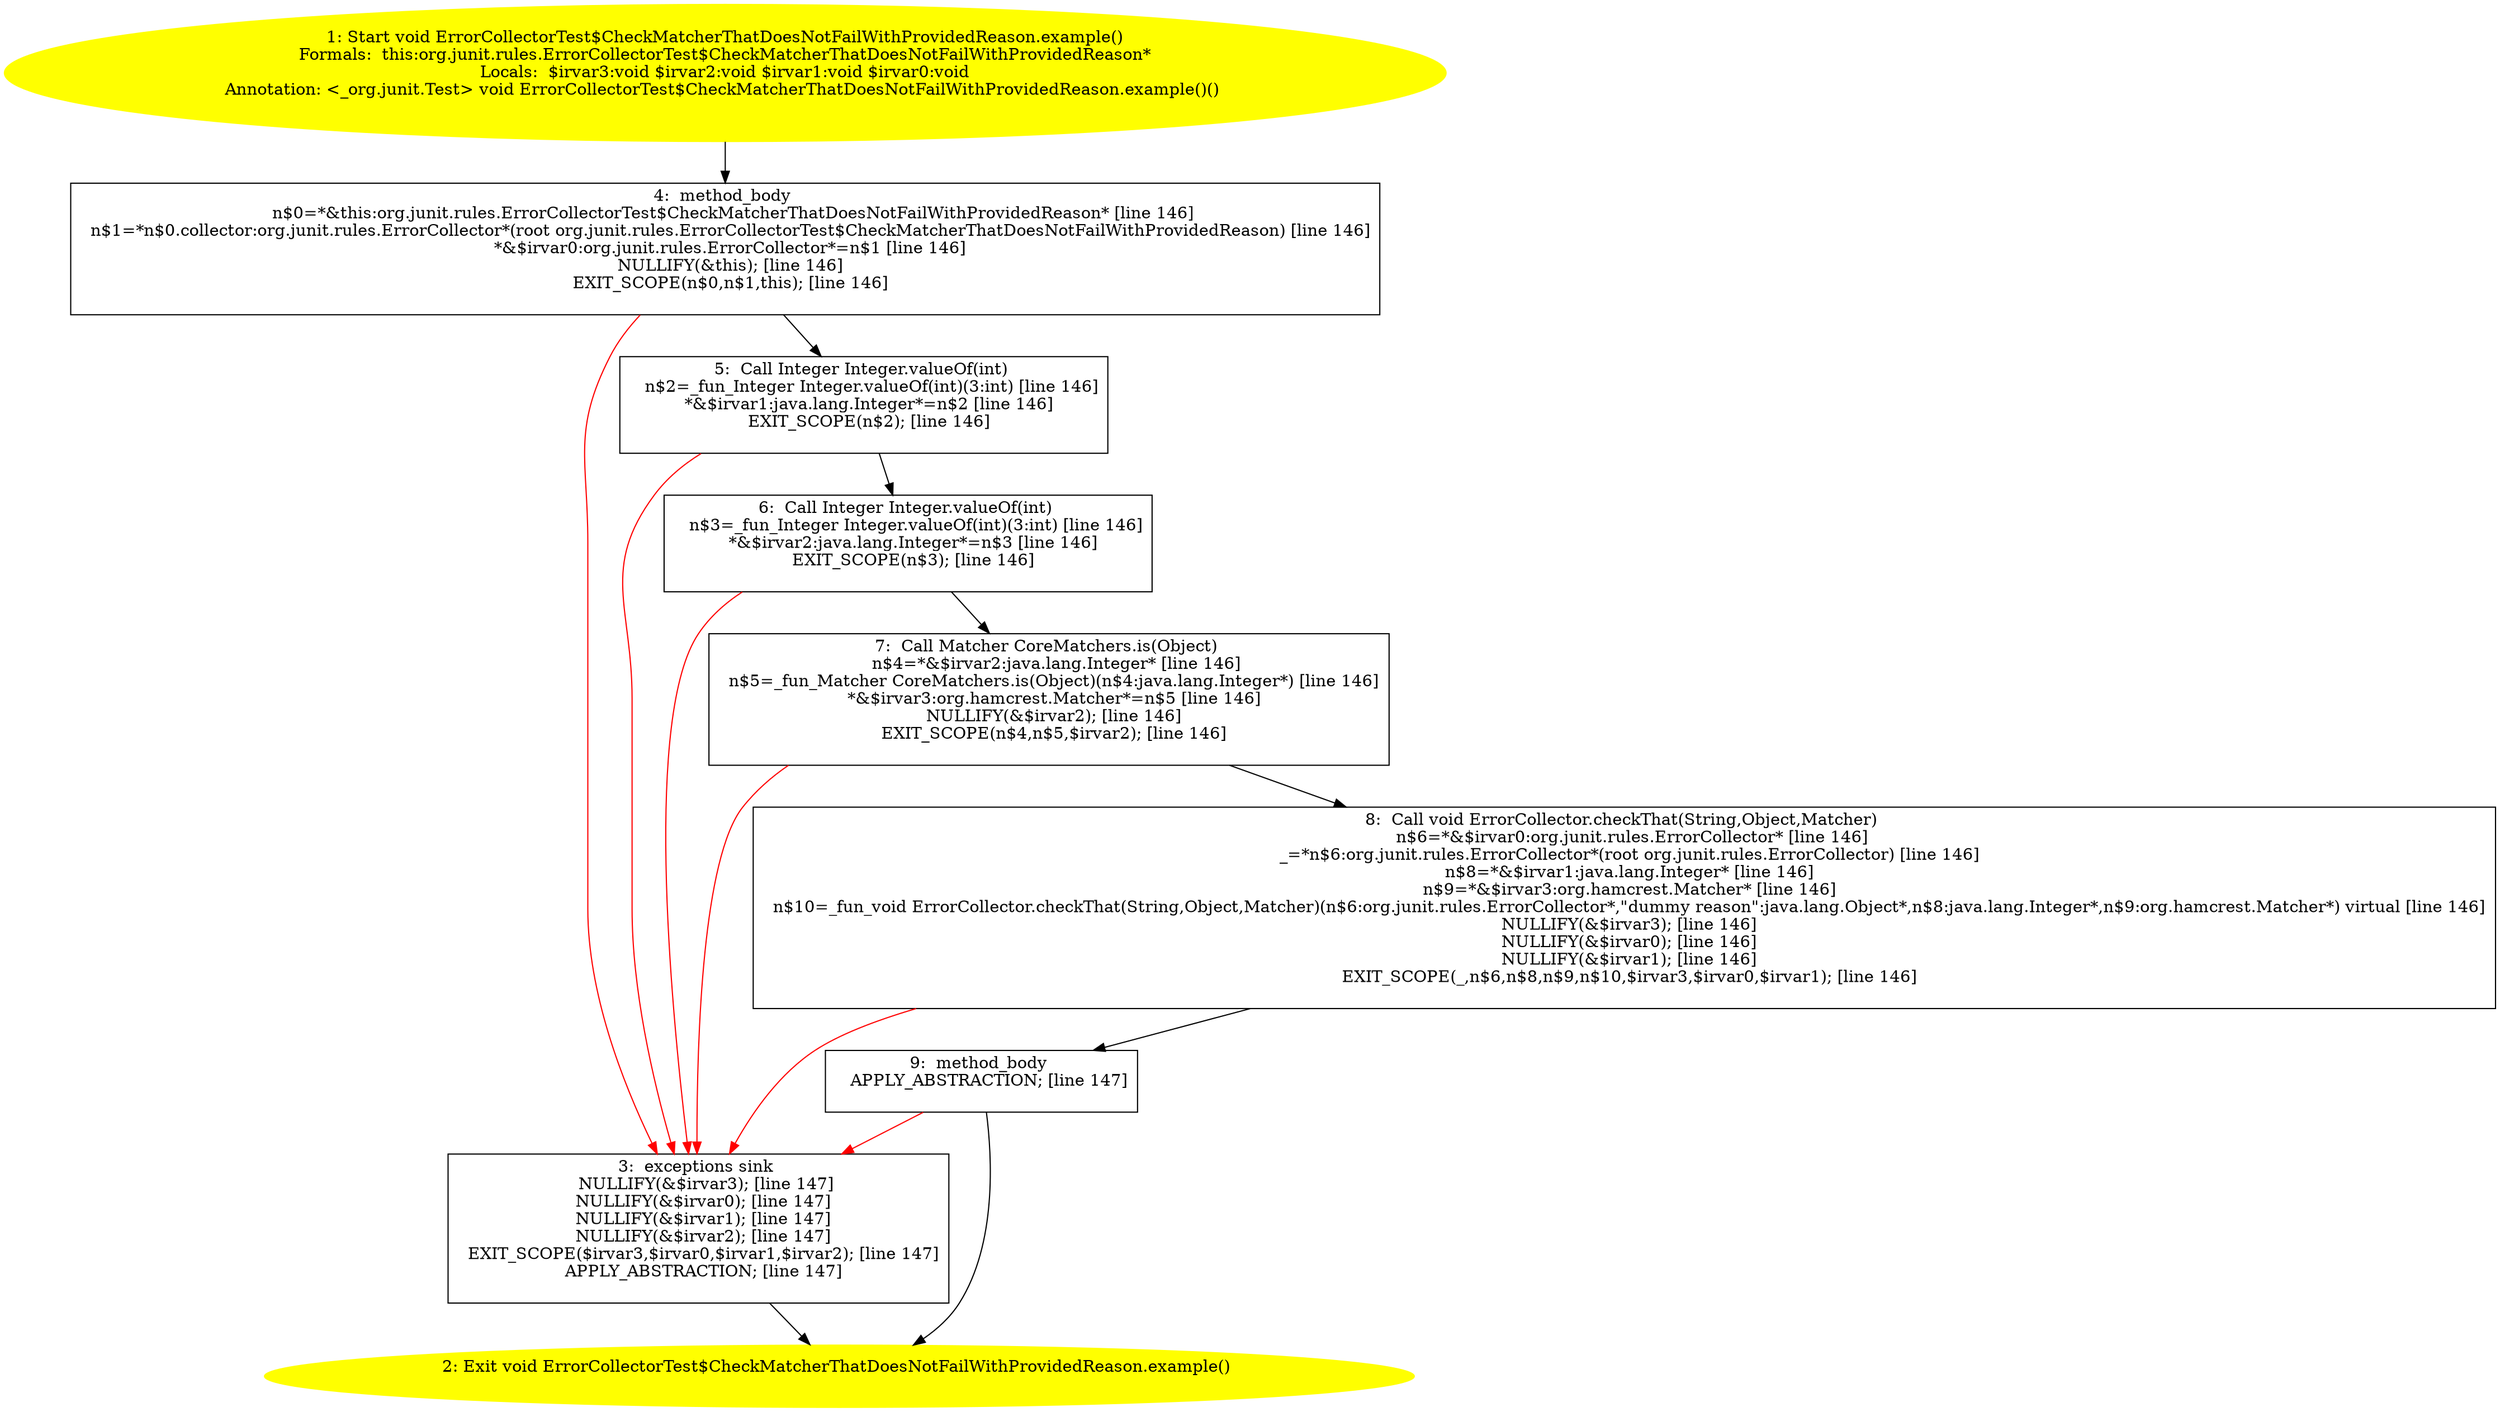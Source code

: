 /* @generated */
digraph cfg {
"org.junit.rules.ErrorCollectorTest$CheckMatcherThatDoesNotFailWithProvidedReason.example():void.08ed777a1dc86671dc9e260a9114a6e8_1" [label="1: Start void ErrorCollectorTest$CheckMatcherThatDoesNotFailWithProvidedReason.example()\nFormals:  this:org.junit.rules.ErrorCollectorTest$CheckMatcherThatDoesNotFailWithProvidedReason*\nLocals:  $irvar3:void $irvar2:void $irvar1:void $irvar0:void\nAnnotation: <_org.junit.Test> void ErrorCollectorTest$CheckMatcherThatDoesNotFailWithProvidedReason.example()() \n  " color=yellow style=filled]
	

	 "org.junit.rules.ErrorCollectorTest$CheckMatcherThatDoesNotFailWithProvidedReason.example():void.08ed777a1dc86671dc9e260a9114a6e8_1" -> "org.junit.rules.ErrorCollectorTest$CheckMatcherThatDoesNotFailWithProvidedReason.example():void.08ed777a1dc86671dc9e260a9114a6e8_4" ;
"org.junit.rules.ErrorCollectorTest$CheckMatcherThatDoesNotFailWithProvidedReason.example():void.08ed777a1dc86671dc9e260a9114a6e8_2" [label="2: Exit void ErrorCollectorTest$CheckMatcherThatDoesNotFailWithProvidedReason.example() \n  " color=yellow style=filled]
	

"org.junit.rules.ErrorCollectorTest$CheckMatcherThatDoesNotFailWithProvidedReason.example():void.08ed777a1dc86671dc9e260a9114a6e8_3" [label="3:  exceptions sink \n   NULLIFY(&$irvar3); [line 147]\n  NULLIFY(&$irvar0); [line 147]\n  NULLIFY(&$irvar1); [line 147]\n  NULLIFY(&$irvar2); [line 147]\n  EXIT_SCOPE($irvar3,$irvar0,$irvar1,$irvar2); [line 147]\n  APPLY_ABSTRACTION; [line 147]\n " shape="box"]
	

	 "org.junit.rules.ErrorCollectorTest$CheckMatcherThatDoesNotFailWithProvidedReason.example():void.08ed777a1dc86671dc9e260a9114a6e8_3" -> "org.junit.rules.ErrorCollectorTest$CheckMatcherThatDoesNotFailWithProvidedReason.example():void.08ed777a1dc86671dc9e260a9114a6e8_2" ;
"org.junit.rules.ErrorCollectorTest$CheckMatcherThatDoesNotFailWithProvidedReason.example():void.08ed777a1dc86671dc9e260a9114a6e8_4" [label="4:  method_body \n   n$0=*&this:org.junit.rules.ErrorCollectorTest$CheckMatcherThatDoesNotFailWithProvidedReason* [line 146]\n  n$1=*n$0.collector:org.junit.rules.ErrorCollector*(root org.junit.rules.ErrorCollectorTest$CheckMatcherThatDoesNotFailWithProvidedReason) [line 146]\n  *&$irvar0:org.junit.rules.ErrorCollector*=n$1 [line 146]\n  NULLIFY(&this); [line 146]\n  EXIT_SCOPE(n$0,n$1,this); [line 146]\n " shape="box"]
	

	 "org.junit.rules.ErrorCollectorTest$CheckMatcherThatDoesNotFailWithProvidedReason.example():void.08ed777a1dc86671dc9e260a9114a6e8_4" -> "org.junit.rules.ErrorCollectorTest$CheckMatcherThatDoesNotFailWithProvidedReason.example():void.08ed777a1dc86671dc9e260a9114a6e8_5" ;
	 "org.junit.rules.ErrorCollectorTest$CheckMatcherThatDoesNotFailWithProvidedReason.example():void.08ed777a1dc86671dc9e260a9114a6e8_4" -> "org.junit.rules.ErrorCollectorTest$CheckMatcherThatDoesNotFailWithProvidedReason.example():void.08ed777a1dc86671dc9e260a9114a6e8_3" [color="red" ];
"org.junit.rules.ErrorCollectorTest$CheckMatcherThatDoesNotFailWithProvidedReason.example():void.08ed777a1dc86671dc9e260a9114a6e8_5" [label="5:  Call Integer Integer.valueOf(int) \n   n$2=_fun_Integer Integer.valueOf(int)(3:int) [line 146]\n  *&$irvar1:java.lang.Integer*=n$2 [line 146]\n  EXIT_SCOPE(n$2); [line 146]\n " shape="box"]
	

	 "org.junit.rules.ErrorCollectorTest$CheckMatcherThatDoesNotFailWithProvidedReason.example():void.08ed777a1dc86671dc9e260a9114a6e8_5" -> "org.junit.rules.ErrorCollectorTest$CheckMatcherThatDoesNotFailWithProvidedReason.example():void.08ed777a1dc86671dc9e260a9114a6e8_6" ;
	 "org.junit.rules.ErrorCollectorTest$CheckMatcherThatDoesNotFailWithProvidedReason.example():void.08ed777a1dc86671dc9e260a9114a6e8_5" -> "org.junit.rules.ErrorCollectorTest$CheckMatcherThatDoesNotFailWithProvidedReason.example():void.08ed777a1dc86671dc9e260a9114a6e8_3" [color="red" ];
"org.junit.rules.ErrorCollectorTest$CheckMatcherThatDoesNotFailWithProvidedReason.example():void.08ed777a1dc86671dc9e260a9114a6e8_6" [label="6:  Call Integer Integer.valueOf(int) \n   n$3=_fun_Integer Integer.valueOf(int)(3:int) [line 146]\n  *&$irvar2:java.lang.Integer*=n$3 [line 146]\n  EXIT_SCOPE(n$3); [line 146]\n " shape="box"]
	

	 "org.junit.rules.ErrorCollectorTest$CheckMatcherThatDoesNotFailWithProvidedReason.example():void.08ed777a1dc86671dc9e260a9114a6e8_6" -> "org.junit.rules.ErrorCollectorTest$CheckMatcherThatDoesNotFailWithProvidedReason.example():void.08ed777a1dc86671dc9e260a9114a6e8_7" ;
	 "org.junit.rules.ErrorCollectorTest$CheckMatcherThatDoesNotFailWithProvidedReason.example():void.08ed777a1dc86671dc9e260a9114a6e8_6" -> "org.junit.rules.ErrorCollectorTest$CheckMatcherThatDoesNotFailWithProvidedReason.example():void.08ed777a1dc86671dc9e260a9114a6e8_3" [color="red" ];
"org.junit.rules.ErrorCollectorTest$CheckMatcherThatDoesNotFailWithProvidedReason.example():void.08ed777a1dc86671dc9e260a9114a6e8_7" [label="7:  Call Matcher CoreMatchers.is(Object) \n   n$4=*&$irvar2:java.lang.Integer* [line 146]\n  n$5=_fun_Matcher CoreMatchers.is(Object)(n$4:java.lang.Integer*) [line 146]\n  *&$irvar3:org.hamcrest.Matcher*=n$5 [line 146]\n  NULLIFY(&$irvar2); [line 146]\n  EXIT_SCOPE(n$4,n$5,$irvar2); [line 146]\n " shape="box"]
	

	 "org.junit.rules.ErrorCollectorTest$CheckMatcherThatDoesNotFailWithProvidedReason.example():void.08ed777a1dc86671dc9e260a9114a6e8_7" -> "org.junit.rules.ErrorCollectorTest$CheckMatcherThatDoesNotFailWithProvidedReason.example():void.08ed777a1dc86671dc9e260a9114a6e8_8" ;
	 "org.junit.rules.ErrorCollectorTest$CheckMatcherThatDoesNotFailWithProvidedReason.example():void.08ed777a1dc86671dc9e260a9114a6e8_7" -> "org.junit.rules.ErrorCollectorTest$CheckMatcherThatDoesNotFailWithProvidedReason.example():void.08ed777a1dc86671dc9e260a9114a6e8_3" [color="red" ];
"org.junit.rules.ErrorCollectorTest$CheckMatcherThatDoesNotFailWithProvidedReason.example():void.08ed777a1dc86671dc9e260a9114a6e8_8" [label="8:  Call void ErrorCollector.checkThat(String,Object,Matcher) \n   n$6=*&$irvar0:org.junit.rules.ErrorCollector* [line 146]\n  _=*n$6:org.junit.rules.ErrorCollector*(root org.junit.rules.ErrorCollector) [line 146]\n  n$8=*&$irvar1:java.lang.Integer* [line 146]\n  n$9=*&$irvar3:org.hamcrest.Matcher* [line 146]\n  n$10=_fun_void ErrorCollector.checkThat(String,Object,Matcher)(n$6:org.junit.rules.ErrorCollector*,\"dummy reason\":java.lang.Object*,n$8:java.lang.Integer*,n$9:org.hamcrest.Matcher*) virtual [line 146]\n  NULLIFY(&$irvar3); [line 146]\n  NULLIFY(&$irvar0); [line 146]\n  NULLIFY(&$irvar1); [line 146]\n  EXIT_SCOPE(_,n$6,n$8,n$9,n$10,$irvar3,$irvar0,$irvar1); [line 146]\n " shape="box"]
	

	 "org.junit.rules.ErrorCollectorTest$CheckMatcherThatDoesNotFailWithProvidedReason.example():void.08ed777a1dc86671dc9e260a9114a6e8_8" -> "org.junit.rules.ErrorCollectorTest$CheckMatcherThatDoesNotFailWithProvidedReason.example():void.08ed777a1dc86671dc9e260a9114a6e8_9" ;
	 "org.junit.rules.ErrorCollectorTest$CheckMatcherThatDoesNotFailWithProvidedReason.example():void.08ed777a1dc86671dc9e260a9114a6e8_8" -> "org.junit.rules.ErrorCollectorTest$CheckMatcherThatDoesNotFailWithProvidedReason.example():void.08ed777a1dc86671dc9e260a9114a6e8_3" [color="red" ];
"org.junit.rules.ErrorCollectorTest$CheckMatcherThatDoesNotFailWithProvidedReason.example():void.08ed777a1dc86671dc9e260a9114a6e8_9" [label="9:  method_body \n   APPLY_ABSTRACTION; [line 147]\n " shape="box"]
	

	 "org.junit.rules.ErrorCollectorTest$CheckMatcherThatDoesNotFailWithProvidedReason.example():void.08ed777a1dc86671dc9e260a9114a6e8_9" -> "org.junit.rules.ErrorCollectorTest$CheckMatcherThatDoesNotFailWithProvidedReason.example():void.08ed777a1dc86671dc9e260a9114a6e8_2" ;
	 "org.junit.rules.ErrorCollectorTest$CheckMatcherThatDoesNotFailWithProvidedReason.example():void.08ed777a1dc86671dc9e260a9114a6e8_9" -> "org.junit.rules.ErrorCollectorTest$CheckMatcherThatDoesNotFailWithProvidedReason.example():void.08ed777a1dc86671dc9e260a9114a6e8_3" [color="red" ];
}
